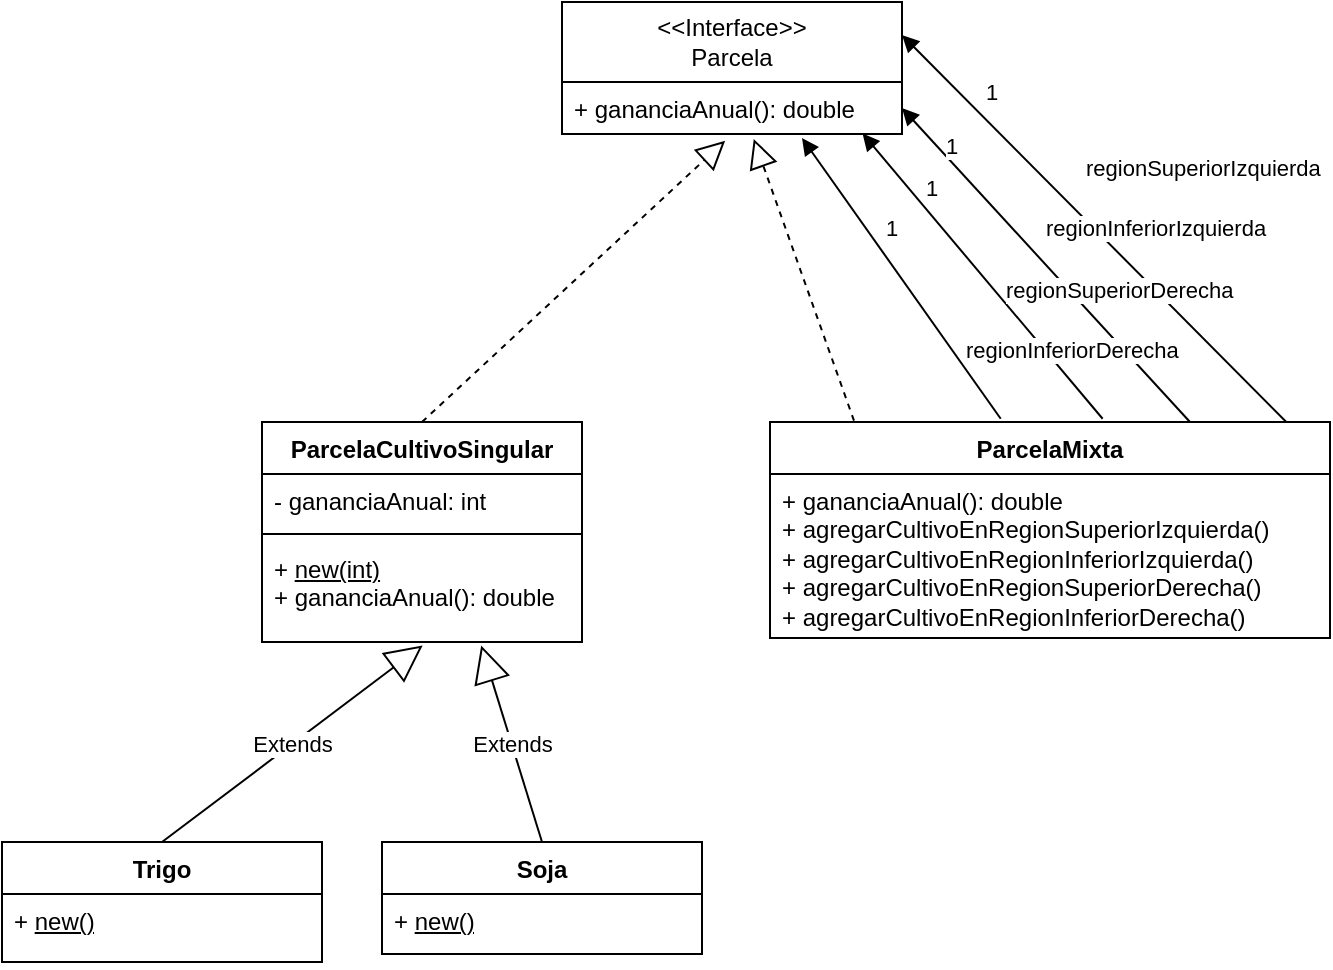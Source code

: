 <mxfile version="21.6.8" type="device">
  <diagram name="Página-1" id="-OF3cr4fAQsW-beNw5pF">
    <mxGraphModel dx="1807" dy="771" grid="1" gridSize="10" guides="1" tooltips="1" connect="1" arrows="1" fold="1" page="1" pageScale="1" pageWidth="827" pageHeight="1169" math="0" shadow="0">
      <root>
        <mxCell id="0" />
        <mxCell id="1" parent="0" />
        <mxCell id="UaEgps9c6D1fpQJmHc5u-1" value="&amp;lt;&amp;lt;Interface&amp;gt;&amp;gt;&lt;br&gt;Parcela" style="swimlane;fontStyle=0;childLayout=stackLayout;horizontal=1;startSize=40;fillColor=none;horizontalStack=0;resizeParent=1;resizeParentMax=0;resizeLast=0;collapsible=1;marginBottom=0;whiteSpace=wrap;html=1;" parent="1" vertex="1">
          <mxGeometry x="230" y="90" width="170" height="66" as="geometry" />
        </mxCell>
        <mxCell id="UaEgps9c6D1fpQJmHc5u-2" value="+ gananciaAnual(): double" style="text;strokeColor=none;fillColor=none;align=left;verticalAlign=top;spacingLeft=4;spacingRight=4;overflow=hidden;rotatable=0;points=[[0,0.5],[1,0.5]];portConstraint=eastwest;whiteSpace=wrap;html=1;" parent="UaEgps9c6D1fpQJmHc5u-1" vertex="1">
          <mxGeometry y="40" width="170" height="26" as="geometry" />
        </mxCell>
        <mxCell id="UaEgps9c6D1fpQJmHc5u-5" value="ParcelaCultivoSingular" style="swimlane;fontStyle=1;align=center;verticalAlign=top;childLayout=stackLayout;horizontal=1;startSize=26;horizontalStack=0;resizeParent=1;resizeParentMax=0;resizeLast=0;collapsible=1;marginBottom=0;whiteSpace=wrap;html=1;" parent="1" vertex="1">
          <mxGeometry x="80" y="300" width="160" height="110" as="geometry" />
        </mxCell>
        <mxCell id="UaEgps9c6D1fpQJmHc5u-6" value="-&amp;nbsp;gananciaAnual&lt;span style=&quot;background-color: initial;&quot;&gt;: int&lt;/span&gt;" style="text;strokeColor=none;fillColor=none;align=left;verticalAlign=top;spacingLeft=4;spacingRight=4;overflow=hidden;rotatable=0;points=[[0,0.5],[1,0.5]];portConstraint=eastwest;whiteSpace=wrap;html=1;" parent="UaEgps9c6D1fpQJmHc5u-5" vertex="1">
          <mxGeometry y="26" width="160" height="26" as="geometry" />
        </mxCell>
        <mxCell id="UaEgps9c6D1fpQJmHc5u-7" value="" style="line;strokeWidth=1;fillColor=none;align=left;verticalAlign=middle;spacingTop=-1;spacingLeft=3;spacingRight=3;rotatable=0;labelPosition=right;points=[];portConstraint=eastwest;strokeColor=inherit;" parent="UaEgps9c6D1fpQJmHc5u-5" vertex="1">
          <mxGeometry y="52" width="160" height="8" as="geometry" />
        </mxCell>
        <mxCell id="UaEgps9c6D1fpQJmHc5u-8" value="+ &lt;u&gt;new(int)&lt;/u&gt;&lt;br&gt;+ gananciaAnual(): double" style="text;strokeColor=none;fillColor=none;align=left;verticalAlign=top;spacingLeft=4;spacingRight=4;overflow=hidden;rotatable=0;points=[[0,0.5],[1,0.5]];portConstraint=eastwest;whiteSpace=wrap;html=1;" parent="UaEgps9c6D1fpQJmHc5u-5" vertex="1">
          <mxGeometry y="60" width="160" height="50" as="geometry" />
        </mxCell>
        <mxCell id="UaEgps9c6D1fpQJmHc5u-9" value="ParcelaMixta" style="swimlane;fontStyle=1;align=center;verticalAlign=top;childLayout=stackLayout;horizontal=1;startSize=26;horizontalStack=0;resizeParent=1;resizeParentMax=0;resizeLast=0;collapsible=1;marginBottom=0;whiteSpace=wrap;html=1;" parent="1" vertex="1">
          <mxGeometry x="334" y="300" width="280" height="108" as="geometry" />
        </mxCell>
        <mxCell id="UaEgps9c6D1fpQJmHc5u-12" value="+ gananciaAnual(): double&lt;br&gt;+ agregarCultivoEnRegionSuperiorIzquierda()&lt;br&gt;+ agregarCultivoEnRegionInferiorIzquierda()&lt;br&gt;+ agregarCultivoEnRegionSuperiorDerecha()&lt;br&gt;+ agregarCultivoEnRegionInferiorDerecha()" style="text;strokeColor=none;fillColor=none;align=left;verticalAlign=top;spacingLeft=4;spacingRight=4;overflow=hidden;rotatable=0;points=[[0,0.5],[1,0.5]];portConstraint=eastwest;whiteSpace=wrap;html=1;" parent="UaEgps9c6D1fpQJmHc5u-9" vertex="1">
          <mxGeometry y="26" width="280" height="82" as="geometry" />
        </mxCell>
        <mxCell id="UaEgps9c6D1fpQJmHc5u-14" value="" style="endArrow=block;dashed=1;endFill=0;endSize=12;html=1;rounded=0;entryX=0.48;entryY=1.128;entryDx=0;entryDy=0;entryPerimeter=0;exitX=0.5;exitY=0;exitDx=0;exitDy=0;" parent="1" source="UaEgps9c6D1fpQJmHc5u-5" target="UaEgps9c6D1fpQJmHc5u-2" edge="1">
          <mxGeometry width="160" relative="1" as="geometry">
            <mxPoint x="200" y="330" as="sourcePoint" />
            <mxPoint x="360" y="330" as="targetPoint" />
          </mxGeometry>
        </mxCell>
        <mxCell id="UaEgps9c6D1fpQJmHc5u-15" value="" style="endArrow=block;dashed=1;endFill=0;endSize=12;html=1;rounded=0;entryX=0.564;entryY=1.096;entryDx=0;entryDy=0;entryPerimeter=0;exitX=0.15;exitY=-0.006;exitDx=0;exitDy=0;exitPerimeter=0;" parent="1" source="UaEgps9c6D1fpQJmHc5u-9" target="UaEgps9c6D1fpQJmHc5u-2" edge="1">
          <mxGeometry width="160" relative="1" as="geometry">
            <mxPoint x="170" y="310" as="sourcePoint" />
            <mxPoint x="322" y="169" as="targetPoint" />
          </mxGeometry>
        </mxCell>
        <mxCell id="UaEgps9c6D1fpQJmHc5u-41" value="regionSuperiorIzquierda" style="endArrow=block;endFill=1;html=1;align=left;verticalAlign=top;rounded=0;exitX=0.922;exitY=0;exitDx=0;exitDy=0;exitPerimeter=0;entryX=1;entryY=0.25;entryDx=0;entryDy=0;" parent="1" source="UaEgps9c6D1fpQJmHc5u-9" target="UaEgps9c6D1fpQJmHc5u-1" edge="1">
          <mxGeometry x="0.257" y="-26" relative="1" as="geometry">
            <mxPoint x="290" y="250" as="sourcePoint" />
            <mxPoint x="450" y="250" as="targetPoint" />
            <mxPoint as="offset" />
          </mxGeometry>
        </mxCell>
        <mxCell id="UaEgps9c6D1fpQJmHc5u-42" value="1" style="edgeLabel;resizable=0;html=1;align=left;verticalAlign=bottom;" parent="UaEgps9c6D1fpQJmHc5u-41" connectable="0" vertex="1">
          <mxGeometry x="-1" relative="1" as="geometry">
            <mxPoint x="-152" y="-157" as="offset" />
          </mxGeometry>
        </mxCell>
        <mxCell id="UaEgps9c6D1fpQJmHc5u-43" value="regionInferiorIzquierda" style="endArrow=block;endFill=1;html=1;align=left;verticalAlign=top;rounded=0;exitX=0.75;exitY=0;exitDx=0;exitDy=0;entryX=1;entryY=0.5;entryDx=0;entryDy=0;" parent="1" source="UaEgps9c6D1fpQJmHc5u-9" target="UaEgps9c6D1fpQJmHc5u-2" edge="1">
          <mxGeometry x="0.231" y="-20" relative="1" as="geometry">
            <mxPoint x="602" y="310" as="sourcePoint" />
            <mxPoint x="410" y="153" as="targetPoint" />
            <mxPoint as="offset" />
          </mxGeometry>
        </mxCell>
        <mxCell id="UaEgps9c6D1fpQJmHc5u-44" value="1" style="edgeLabel;resizable=0;html=1;align=left;verticalAlign=bottom;" parent="UaEgps9c6D1fpQJmHc5u-43" connectable="0" vertex="1">
          <mxGeometry x="-1" relative="1" as="geometry">
            <mxPoint x="-124" y="-130" as="offset" />
          </mxGeometry>
        </mxCell>
        <mxCell id="UaEgps9c6D1fpQJmHc5u-48" value="regionSuperiorDerecha" style="endArrow=block;endFill=1;html=1;align=left;verticalAlign=top;rounded=0;exitX=0.594;exitY=-0.015;exitDx=0;exitDy=0;entryX=0.884;entryY=0.99;entryDx=0;entryDy=0;exitPerimeter=0;entryPerimeter=0;" parent="1" source="UaEgps9c6D1fpQJmHc5u-9" target="UaEgps9c6D1fpQJmHc5u-2" edge="1">
          <mxGeometry x="-0.015" y="-12" relative="1" as="geometry">
            <mxPoint x="554" y="310" as="sourcePoint" />
            <mxPoint x="410" y="153" as="targetPoint" />
            <mxPoint y="1" as="offset" />
          </mxGeometry>
        </mxCell>
        <mxCell id="UaEgps9c6D1fpQJmHc5u-49" value="1" style="edgeLabel;resizable=0;html=1;align=left;verticalAlign=bottom;" parent="UaEgps9c6D1fpQJmHc5u-48" connectable="0" vertex="1">
          <mxGeometry x="-1" relative="1" as="geometry">
            <mxPoint x="-90" y="-107" as="offset" />
          </mxGeometry>
        </mxCell>
        <mxCell id="UaEgps9c6D1fpQJmHc5u-50" value="regionInferiorDerecha" style="endArrow=block;endFill=1;html=1;align=left;verticalAlign=top;rounded=0;exitX=0.412;exitY=-0.015;exitDx=0;exitDy=0;exitPerimeter=0;" parent="1" source="UaEgps9c6D1fpQJmHc5u-9" edge="1">
          <mxGeometry x="-0.42" y="-12" relative="1" as="geometry">
            <mxPoint x="564" y="320" as="sourcePoint" />
            <mxPoint x="350" y="158" as="targetPoint" />
            <mxPoint as="offset" />
          </mxGeometry>
        </mxCell>
        <mxCell id="UaEgps9c6D1fpQJmHc5u-51" value="1" style="edgeLabel;resizable=0;html=1;align=left;verticalAlign=bottom;" parent="UaEgps9c6D1fpQJmHc5u-50" connectable="0" vertex="1">
          <mxGeometry x="-1" relative="1" as="geometry">
            <mxPoint x="-59" y="-87" as="offset" />
          </mxGeometry>
        </mxCell>
        <mxCell id="QD3yV1dep1G0cWHX-Il8-1" value="Trigo" style="swimlane;fontStyle=1;align=center;verticalAlign=top;childLayout=stackLayout;horizontal=1;startSize=26;horizontalStack=0;resizeParent=1;resizeParentMax=0;resizeLast=0;collapsible=1;marginBottom=0;whiteSpace=wrap;html=1;" vertex="1" parent="1">
          <mxGeometry x="-50" y="510" width="160" height="60" as="geometry" />
        </mxCell>
        <mxCell id="QD3yV1dep1G0cWHX-Il8-4" value="+ &lt;u&gt;new()&lt;/u&gt;" style="text;strokeColor=none;fillColor=none;align=left;verticalAlign=top;spacingLeft=4;spacingRight=4;overflow=hidden;rotatable=0;points=[[0,0.5],[1,0.5]];portConstraint=eastwest;whiteSpace=wrap;html=1;" vertex="1" parent="QD3yV1dep1G0cWHX-Il8-1">
          <mxGeometry y="26" width="160" height="34" as="geometry" />
        </mxCell>
        <mxCell id="QD3yV1dep1G0cWHX-Il8-5" value="Soja" style="swimlane;fontStyle=1;align=center;verticalAlign=top;childLayout=stackLayout;horizontal=1;startSize=26;horizontalStack=0;resizeParent=1;resizeParentMax=0;resizeLast=0;collapsible=1;marginBottom=0;whiteSpace=wrap;html=1;" vertex="1" parent="1">
          <mxGeometry x="140" y="510" width="160" height="56" as="geometry" />
        </mxCell>
        <mxCell id="QD3yV1dep1G0cWHX-Il8-8" value="+ &lt;u&gt;new()&lt;/u&gt;" style="text;strokeColor=none;fillColor=none;align=left;verticalAlign=top;spacingLeft=4;spacingRight=4;overflow=hidden;rotatable=0;points=[[0,0.5],[1,0.5]];portConstraint=eastwest;whiteSpace=wrap;html=1;" vertex="1" parent="QD3yV1dep1G0cWHX-Il8-5">
          <mxGeometry y="26" width="160" height="30" as="geometry" />
        </mxCell>
        <mxCell id="QD3yV1dep1G0cWHX-Il8-9" value="Extends" style="endArrow=block;endSize=16;endFill=0;html=1;rounded=0;entryX=0.502;entryY=1.035;entryDx=0;entryDy=0;entryPerimeter=0;exitX=0.5;exitY=0;exitDx=0;exitDy=0;" edge="1" parent="1" source="QD3yV1dep1G0cWHX-Il8-1" target="UaEgps9c6D1fpQJmHc5u-8">
          <mxGeometry width="160" relative="1" as="geometry">
            <mxPoint x="90" y="480" as="sourcePoint" />
            <mxPoint x="250" y="480" as="targetPoint" />
          </mxGeometry>
        </mxCell>
        <mxCell id="QD3yV1dep1G0cWHX-Il8-10" value="Extends" style="endArrow=block;endSize=16;endFill=0;html=1;rounded=0;entryX=0.685;entryY=1.035;entryDx=0;entryDy=0;entryPerimeter=0;exitX=0.5;exitY=0;exitDx=0;exitDy=0;" edge="1" parent="1" source="QD3yV1dep1G0cWHX-Il8-5" target="UaEgps9c6D1fpQJmHc5u-8">
          <mxGeometry width="160" relative="1" as="geometry">
            <mxPoint x="100" y="490" as="sourcePoint" />
            <mxPoint x="260" y="490" as="targetPoint" />
          </mxGeometry>
        </mxCell>
      </root>
    </mxGraphModel>
  </diagram>
</mxfile>
